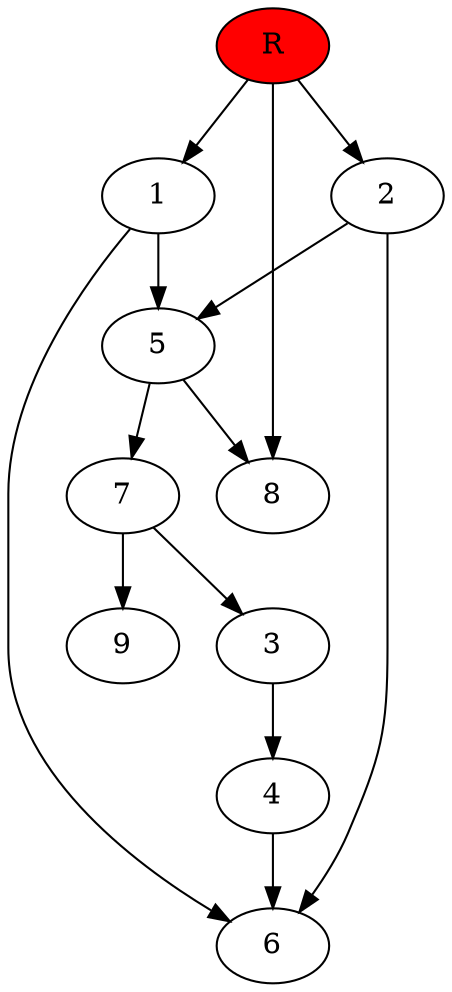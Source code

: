 digraph prb60777 {
	1
	2
	3
	4
	5
	6
	7
	8
	R [fillcolor="#ff0000" style=filled]
	1 -> 5
	1 -> 6
	2 -> 5
	2 -> 6
	3 -> 4
	4 -> 6
	5 -> 7
	5 -> 8
	7 -> 3
	7 -> 9
	R -> 1
	R -> 2
	R -> 8
}
